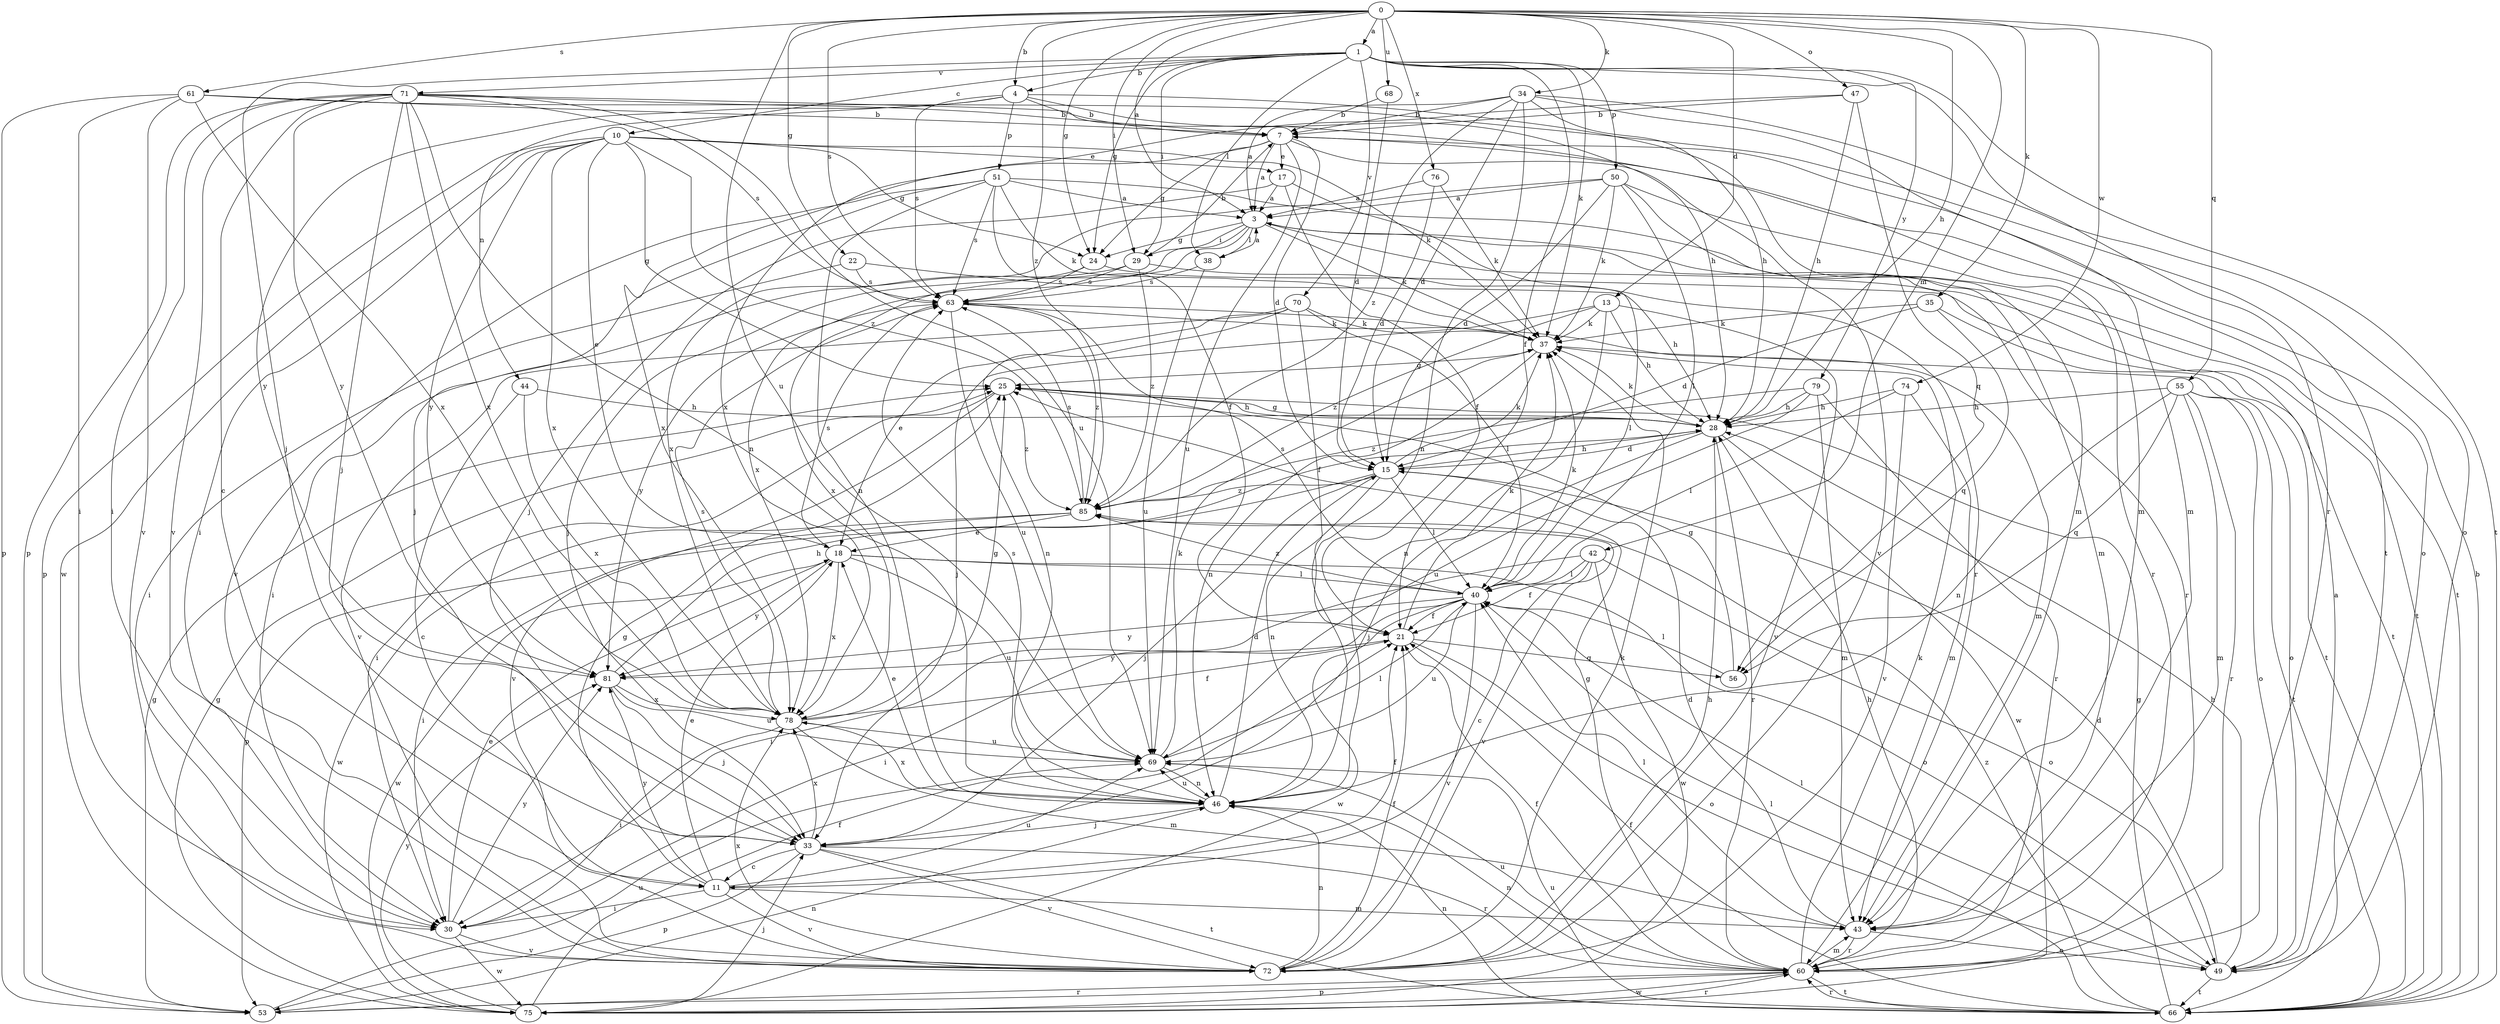 strict digraph  {
0;
1;
3;
4;
7;
10;
11;
13;
15;
17;
18;
21;
22;
24;
25;
28;
29;
30;
33;
34;
35;
37;
38;
40;
42;
43;
44;
46;
47;
49;
50;
51;
53;
55;
56;
60;
61;
63;
66;
68;
69;
70;
71;
72;
74;
75;
76;
78;
79;
81;
85;
0 -> 1  [label=a];
0 -> 3  [label=a];
0 -> 4  [label=b];
0 -> 13  [label=d];
0 -> 22  [label=g];
0 -> 24  [label=g];
0 -> 28  [label=h];
0 -> 29  [label=i];
0 -> 34  [label=k];
0 -> 35  [label=k];
0 -> 42  [label=m];
0 -> 47  [label=o];
0 -> 55  [label=q];
0 -> 61  [label=s];
0 -> 63  [label=s];
0 -> 68  [label=u];
0 -> 69  [label=u];
0 -> 74  [label=w];
0 -> 76  [label=x];
0 -> 85  [label=z];
1 -> 4  [label=b];
1 -> 10  [label=c];
1 -> 21  [label=f];
1 -> 24  [label=g];
1 -> 29  [label=i];
1 -> 33  [label=j];
1 -> 37  [label=k];
1 -> 38  [label=l];
1 -> 50  [label=p];
1 -> 60  [label=r];
1 -> 66  [label=t];
1 -> 70  [label=v];
1 -> 71  [label=v];
1 -> 79  [label=y];
3 -> 24  [label=g];
3 -> 29  [label=i];
3 -> 33  [label=j];
3 -> 37  [label=k];
3 -> 38  [label=l];
3 -> 60  [label=r];
3 -> 66  [label=t];
3 -> 78  [label=x];
4 -> 7  [label=b];
4 -> 28  [label=h];
4 -> 43  [label=m];
4 -> 44  [label=n];
4 -> 51  [label=p];
4 -> 63  [label=s];
4 -> 81  [label=y];
7 -> 3  [label=a];
7 -> 15  [label=d];
7 -> 17  [label=e];
7 -> 24  [label=g];
7 -> 49  [label=o];
7 -> 69  [label=u];
7 -> 72  [label=v];
7 -> 78  [label=x];
10 -> 17  [label=e];
10 -> 18  [label=e];
10 -> 24  [label=g];
10 -> 25  [label=g];
10 -> 30  [label=i];
10 -> 37  [label=k];
10 -> 53  [label=p];
10 -> 75  [label=w];
10 -> 78  [label=x];
10 -> 81  [label=y];
10 -> 85  [label=z];
11 -> 18  [label=e];
11 -> 21  [label=f];
11 -> 25  [label=g];
11 -> 30  [label=i];
11 -> 43  [label=m];
11 -> 69  [label=u];
11 -> 72  [label=v];
11 -> 81  [label=y];
13 -> 28  [label=h];
13 -> 33  [label=j];
13 -> 37  [label=k];
13 -> 46  [label=n];
13 -> 72  [label=v];
13 -> 85  [label=z];
15 -> 28  [label=h];
15 -> 33  [label=j];
15 -> 37  [label=k];
15 -> 40  [label=l];
15 -> 46  [label=n];
15 -> 53  [label=p];
15 -> 85  [label=z];
17 -> 3  [label=a];
17 -> 21  [label=f];
17 -> 33  [label=j];
17 -> 60  [label=r];
18 -> 40  [label=l];
18 -> 49  [label=o];
18 -> 63  [label=s];
18 -> 69  [label=u];
18 -> 75  [label=w];
18 -> 78  [label=x];
18 -> 81  [label=y];
21 -> 37  [label=k];
21 -> 49  [label=o];
21 -> 56  [label=q];
21 -> 81  [label=y];
22 -> 28  [label=h];
22 -> 30  [label=i];
22 -> 63  [label=s];
24 -> 63  [label=s];
24 -> 66  [label=t];
24 -> 78  [label=x];
25 -> 28  [label=h];
25 -> 30  [label=i];
25 -> 72  [label=v];
25 -> 85  [label=z];
28 -> 15  [label=d];
28 -> 25  [label=g];
28 -> 33  [label=j];
28 -> 37  [label=k];
28 -> 60  [label=r];
28 -> 75  [label=w];
29 -> 7  [label=b];
29 -> 30  [label=i];
29 -> 40  [label=l];
29 -> 63  [label=s];
29 -> 85  [label=z];
30 -> 18  [label=e];
30 -> 72  [label=v];
30 -> 75  [label=w];
30 -> 81  [label=y];
33 -> 11  [label=c];
33 -> 53  [label=p];
33 -> 60  [label=r];
33 -> 66  [label=t];
33 -> 72  [label=v];
33 -> 78  [label=x];
34 -> 3  [label=a];
34 -> 7  [label=b];
34 -> 15  [label=d];
34 -> 28  [label=h];
34 -> 43  [label=m];
34 -> 46  [label=n];
34 -> 49  [label=o];
34 -> 85  [label=z];
35 -> 15  [label=d];
35 -> 37  [label=k];
35 -> 56  [label=q];
35 -> 66  [label=t];
37 -> 25  [label=g];
37 -> 46  [label=n];
37 -> 49  [label=o];
38 -> 3  [label=a];
38 -> 63  [label=s];
38 -> 69  [label=u];
40 -> 21  [label=f];
40 -> 30  [label=i];
40 -> 37  [label=k];
40 -> 63  [label=s];
40 -> 69  [label=u];
40 -> 72  [label=v];
40 -> 75  [label=w];
40 -> 81  [label=y];
40 -> 85  [label=z];
42 -> 11  [label=c];
42 -> 21  [label=f];
42 -> 30  [label=i];
42 -> 40  [label=l];
42 -> 49  [label=o];
42 -> 75  [label=w];
43 -> 15  [label=d];
43 -> 40  [label=l];
43 -> 49  [label=o];
43 -> 60  [label=r];
44 -> 11  [label=c];
44 -> 28  [label=h];
44 -> 78  [label=x];
46 -> 15  [label=d];
46 -> 18  [label=e];
46 -> 33  [label=j];
46 -> 63  [label=s];
46 -> 69  [label=u];
46 -> 78  [label=x];
47 -> 7  [label=b];
47 -> 28  [label=h];
47 -> 56  [label=q];
47 -> 78  [label=x];
49 -> 3  [label=a];
49 -> 15  [label=d];
49 -> 28  [label=h];
49 -> 40  [label=l];
49 -> 66  [label=t];
50 -> 3  [label=a];
50 -> 15  [label=d];
50 -> 37  [label=k];
50 -> 40  [label=l];
50 -> 43  [label=m];
50 -> 60  [label=r];
50 -> 78  [label=x];
51 -> 3  [label=a];
51 -> 21  [label=f];
51 -> 33  [label=j];
51 -> 37  [label=k];
51 -> 46  [label=n];
51 -> 63  [label=s];
51 -> 66  [label=t];
51 -> 72  [label=v];
53 -> 25  [label=g];
53 -> 46  [label=n];
53 -> 60  [label=r];
53 -> 69  [label=u];
55 -> 28  [label=h];
55 -> 43  [label=m];
55 -> 46  [label=n];
55 -> 49  [label=o];
55 -> 56  [label=q];
55 -> 60  [label=r];
55 -> 66  [label=t];
56 -> 25  [label=g];
56 -> 40  [label=l];
60 -> 21  [label=f];
60 -> 25  [label=g];
60 -> 28  [label=h];
60 -> 37  [label=k];
60 -> 43  [label=m];
60 -> 46  [label=n];
60 -> 53  [label=p];
60 -> 66  [label=t];
60 -> 69  [label=u];
60 -> 75  [label=w];
61 -> 7  [label=b];
61 -> 30  [label=i];
61 -> 53  [label=p];
61 -> 66  [label=t];
61 -> 72  [label=v];
61 -> 78  [label=x];
63 -> 37  [label=k];
63 -> 43  [label=m];
63 -> 69  [label=u];
63 -> 81  [label=y];
63 -> 85  [label=z];
66 -> 7  [label=b];
66 -> 21  [label=f];
66 -> 25  [label=g];
66 -> 40  [label=l];
66 -> 46  [label=n];
66 -> 60  [label=r];
66 -> 69  [label=u];
66 -> 85  [label=z];
68 -> 7  [label=b];
68 -> 15  [label=d];
69 -> 37  [label=k];
69 -> 40  [label=l];
69 -> 46  [label=n];
70 -> 18  [label=e];
70 -> 21  [label=f];
70 -> 37  [label=k];
70 -> 40  [label=l];
70 -> 46  [label=n];
70 -> 72  [label=v];
71 -> 7  [label=b];
71 -> 11  [label=c];
71 -> 30  [label=i];
71 -> 33  [label=j];
71 -> 43  [label=m];
71 -> 46  [label=n];
71 -> 53  [label=p];
71 -> 63  [label=s];
71 -> 69  [label=u];
71 -> 72  [label=v];
71 -> 78  [label=x];
71 -> 81  [label=y];
72 -> 21  [label=f];
72 -> 28  [label=h];
72 -> 37  [label=k];
72 -> 46  [label=n];
72 -> 78  [label=x];
74 -> 28  [label=h];
74 -> 40  [label=l];
74 -> 43  [label=m];
74 -> 72  [label=v];
75 -> 21  [label=f];
75 -> 25  [label=g];
75 -> 33  [label=j];
75 -> 60  [label=r];
75 -> 81  [label=y];
76 -> 3  [label=a];
76 -> 15  [label=d];
76 -> 37  [label=k];
78 -> 21  [label=f];
78 -> 25  [label=g];
78 -> 30  [label=i];
78 -> 43  [label=m];
78 -> 63  [label=s];
78 -> 69  [label=u];
79 -> 28  [label=h];
79 -> 43  [label=m];
79 -> 60  [label=r];
79 -> 69  [label=u];
79 -> 85  [label=z];
81 -> 28  [label=h];
81 -> 33  [label=j];
81 -> 69  [label=u];
81 -> 78  [label=x];
85 -> 18  [label=e];
85 -> 30  [label=i];
85 -> 63  [label=s];
85 -> 72  [label=v];
85 -> 75  [label=w];
}
